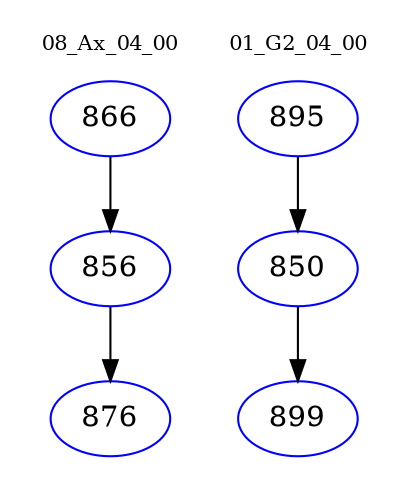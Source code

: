 digraph{
subgraph cluster_0 {
color = white
label = "08_Ax_04_00";
fontsize=10;
T0_866 [label="866", color="blue"]
T0_866 -> T0_856 [color="black"]
T0_856 [label="856", color="blue"]
T0_856 -> T0_876 [color="black"]
T0_876 [label="876", color="blue"]
}
subgraph cluster_1 {
color = white
label = "01_G2_04_00";
fontsize=10;
T1_895 [label="895", color="blue"]
T1_895 -> T1_850 [color="black"]
T1_850 [label="850", color="blue"]
T1_850 -> T1_899 [color="black"]
T1_899 [label="899", color="blue"]
}
}
